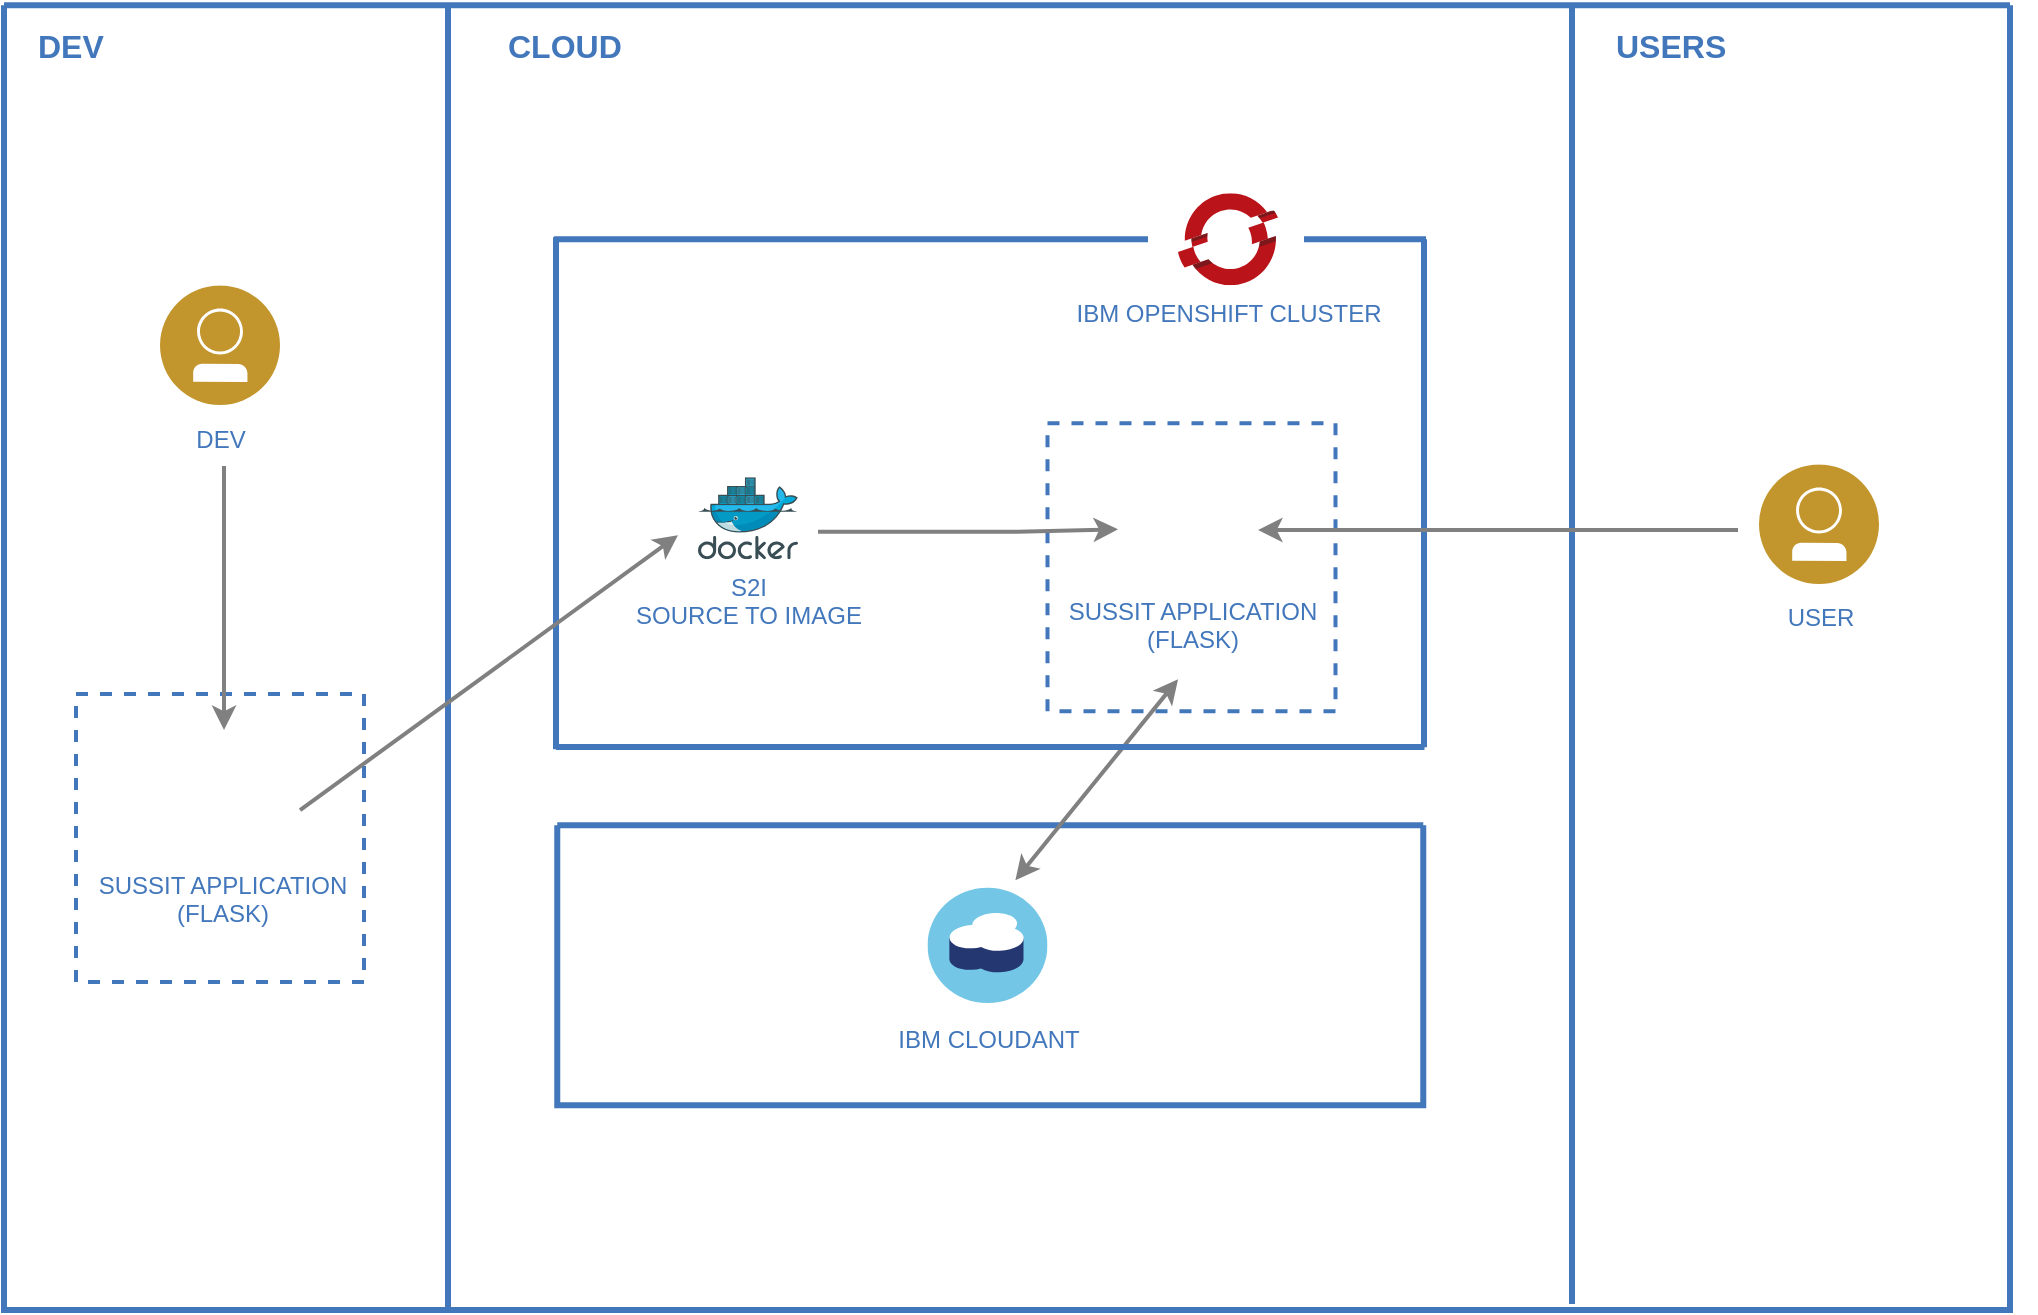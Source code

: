 <mxfile version="15.8.3" type="device"><diagram id="2f404044-711c-603c-8f00-f6bb4c023d3c" name="Page-1"><mxGraphModel dx="1718" dy="943" grid="0" gridSize="10" guides="1" tooltips="1" connect="1" arrows="1" fold="1" page="1" pageScale="1" pageWidth="1169" pageHeight="827" background="none" math="0" shadow="0"><root><mxCell id="0"/><mxCell id="1" parent="0"/><mxCell id="63" value="" style="swimlane;shadow=0;strokeColor=#4277BB;fillColor=#ffffff;fontColor=none;align=right;startSize=0;collapsible=0;noLabel=1;strokeWidth=3;" parent="1" vertex="1"><mxGeometry x="83" y="117.63" width="1003" height="652.37" as="geometry"/></mxCell><mxCell id="102" value="DEV" style="text;html=1;align=left;verticalAlign=middle;fontColor=#4277BB;shadow=0;dashed=0;strokeColor=none;fillColor=none;labelBackgroundColor=none;fontStyle=1;fontSize=16;spacingLeft=5;" parent="63" vertex="1"><mxGeometry x="10" y="10" width="170" height="20" as="geometry"/></mxCell><mxCell id="107" value="CLOUD" style="text;html=1;align=left;verticalAlign=middle;fontColor=#4277BB;shadow=0;dashed=0;strokeColor=none;fillColor=none;labelBackgroundColor=none;fontStyle=1;fontSize=16;spacingLeft=5;" parent="63" vertex="1"><mxGeometry x="244.5" y="10" width="190" height="20" as="geometry"/></mxCell><mxCell id="108" value="USERS" style="text;html=1;align=left;verticalAlign=middle;fontColor=#4277BB;shadow=0;dashed=0;strokeColor=none;fillColor=none;labelBackgroundColor=none;fontStyle=1;fontSize=16;spacingLeft=5;" parent="63" vertex="1"><mxGeometry x="799" y="10" width="217" height="20" as="geometry"/></mxCell><mxCell id="174" value="" style="swimlane;shadow=0;labelBackgroundColor=#007FFF;strokeColor=#4277BB;fillColor=none;gradientColor=none;fontColor=#000000;align=right;collapsible=0;startSize=0;strokeWidth=3;" parent="63" vertex="1"><mxGeometry x="276.63" y="410" width="433" height="140" as="geometry"/></mxCell><mxCell id="Khtu-gHn-NEeZf5oFjHa-241" value="IBM CLOUDANT" style="aspect=fixed;perimeter=ellipsePerimeter;html=1;align=center;shadow=0;dashed=0;fontColor=#4277BB;labelBackgroundColor=#ffffff;fontSize=12;spacingTop=3;image;image=img/lib/ibm/miscellaneous/cloudant.svg;" vertex="1" parent="174"><mxGeometry x="185.12" y="30" width="60" height="60" as="geometry"/></mxCell><mxCell id="200" value="" style="line;strokeWidth=3;direction=south;html=1;shadow=0;labelBackgroundColor=none;fillColor=none;gradientColor=none;fontSize=12;fontColor=#4277BB;align=right;strokeColor=#4277BB;" parent="63" vertex="1"><mxGeometry x="773" y="-0.63" width="22" height="650" as="geometry"/></mxCell><mxCell id="Khtu-gHn-NEeZf5oFjHa-243" value="" style="line;strokeWidth=3;direction=south;html=1;shadow=0;labelBackgroundColor=none;fillColor=none;gradientColor=none;fontSize=12;fontColor=#4277BB;align=right;strokeColor=#4277BB;" vertex="1" parent="63"><mxGeometry x="217" y="1" width="10" height="650" as="geometry"/></mxCell><mxCell id="Khtu-gHn-NEeZf5oFjHa-245" value="IBM OPENSHIFT CLUSTER" style="sketch=0;aspect=fixed;html=1;points=[];align=center;image;fontSize=12;image=img/lib/mscae/OpenShift.svg;fontColor=#4277BB;" vertex="1" parent="63"><mxGeometry x="587" y="94" width="50" height="46" as="geometry"/></mxCell><mxCell id="Khtu-gHn-NEeZf5oFjHa-248" value="" style="line;strokeWidth=3;direction=south;html=1;shadow=0;labelBackgroundColor=none;fillColor=none;gradientColor=none;fontSize=12;fontColor=#4277BB;align=right;strokeColor=#4277BB;rotation=-90;" vertex="1" parent="63"><mxGeometry x="412.5" y="-31.5" width="22" height="297" as="geometry"/></mxCell><mxCell id="Khtu-gHn-NEeZf5oFjHa-249" value="" style="line;strokeWidth=3;direction=south;html=1;shadow=0;labelBackgroundColor=none;fillColor=none;gradientColor=none;fontSize=12;fontColor=#4277BB;align=right;strokeColor=#4277BB;rotation=-90;" vertex="1" parent="63"><mxGeometry x="669.5" y="86.5" width="22" height="61" as="geometry"/></mxCell><mxCell id="Khtu-gHn-NEeZf5oFjHa-250" value="" style="line;strokeWidth=3;direction=south;html=1;shadow=0;labelBackgroundColor=none;fillColor=none;gradientColor=none;fontSize=12;fontColor=#4277BB;align=right;strokeColor=#4277BB;rotation=0;" vertex="1" parent="63"><mxGeometry x="265" y="116" width="22" height="256" as="geometry"/></mxCell><mxCell id="Khtu-gHn-NEeZf5oFjHa-253" value="SUSSIT APPLICATION&lt;br&gt;(FLASK)" style="shape=image;html=1;verticalAlign=top;verticalLabelPosition=bottom;labelBackgroundColor=#ffffff;imageAspect=0;aspect=fixed;image=https://cdn0.iconfinder.com/data/icons/long-shadow-web-icons/512/python-128.png;fontColor=#4277BB;imageBorder=none;" vertex="1" parent="63"><mxGeometry x="567" y="236" width="53.5" height="53.5" as="geometry"/></mxCell><mxCell id="Khtu-gHn-NEeZf5oFjHa-254" value="" style="line;strokeWidth=3;direction=south;html=1;shadow=0;labelBackgroundColor=none;fillColor=none;gradientColor=none;fontSize=12;fontColor=#4277BB;align=right;strokeColor=#4277BB;rotation=0;" vertex="1" parent="63"><mxGeometry x="699" y="117" width="22" height="254" as="geometry"/></mxCell><mxCell id="Khtu-gHn-NEeZf5oFjHa-256" value="" style="whiteSpace=wrap;html=1;aspect=fixed;fontColor=#4277BB;fillColor=none;dashed=1;strokeColor=#4277BB;strokeWidth=2;" vertex="1" parent="63"><mxGeometry x="521.75" y="209" width="144" height="144" as="geometry"/></mxCell><mxCell id="Khtu-gHn-NEeZf5oFjHa-257" value="S2I&lt;br&gt;SOURCE TO IMAGE" style="sketch=0;aspect=fixed;html=1;points=[];align=center;image;fontSize=12;image=img/lib/mscae/Docker.svg;dashed=1;fontColor=#4277BB;strokeColor=#4277BB;strokeWidth=2;fillColor=none;" vertex="1" parent="63"><mxGeometry x="347" y="236" width="50" height="41" as="geometry"/></mxCell><mxCell id="Khtu-gHn-NEeZf5oFjHa-258" value="" style="whiteSpace=wrap;html=1;aspect=fixed;fontColor=#4277BB;fillColor=none;dashed=1;strokeColor=#4277BB;strokeWidth=2;" vertex="1" parent="63"><mxGeometry x="36" y="344.37" width="144" height="144" as="geometry"/></mxCell><mxCell id="Khtu-gHn-NEeZf5oFjHa-259" value="SUSSIT APPLICATION&lt;br&gt;(FLASK)" style="shape=image;html=1;verticalAlign=top;verticalLabelPosition=bottom;labelBackgroundColor=#ffffff;imageAspect=0;aspect=fixed;image=https://cdn0.iconfinder.com/data/icons/long-shadow-web-icons/512/python-128.png;fontColor=#4277BB;imageBorder=none;" vertex="1" parent="63"><mxGeometry x="82.25" y="372.37" width="53.5" height="53.5" as="geometry"/></mxCell><mxCell id="Khtu-gHn-NEeZf5oFjHa-260" value="" style="endArrow=classic;html=1;rounded=0;fontColor=#4277BB;exitX=0.778;exitY=0.403;exitDx=0;exitDy=0;exitPerimeter=0;strokeColor=#808080;strokeWidth=2;" edge="1" parent="63" source="Khtu-gHn-NEeZf5oFjHa-258"><mxGeometry width="50" height="50" relative="1" as="geometry"><mxPoint x="227" y="286" as="sourcePoint"/><mxPoint x="337" y="265" as="targetPoint"/><Array as="points"/></mxGeometry></mxCell><mxCell id="Khtu-gHn-NEeZf5oFjHa-261" value="" style="endArrow=classic;html=1;rounded=0;fontColor=#4277BB;exitX=0.778;exitY=0.403;exitDx=0;exitDy=0;exitPerimeter=0;strokeColor=#808080;strokeWidth=2;" edge="1" parent="63"><mxGeometry width="50" height="50" relative="1" as="geometry"><mxPoint x="407.002" y="263.262" as="sourcePoint"/><mxPoint x="557" y="262" as="targetPoint"/><Array as="points"><mxPoint x="506.97" y="263.23"/></Array></mxGeometry></mxCell><mxCell id="Khtu-gHn-NEeZf5oFjHa-264" value="" style="endArrow=classic;html=1;rounded=0;fontColor=#4277BB;exitX=0.778;exitY=0.403;exitDx=0;exitDy=0;exitPerimeter=0;strokeColor=#808080;strokeWidth=2;entryX=0.732;entryY=-0.041;entryDx=0;entryDy=0;entryPerimeter=0;startArrow=classic;startFill=1;" edge="1" parent="63" target="Khtu-gHn-NEeZf5oFjHa-241"><mxGeometry width="50" height="50" relative="1" as="geometry"><mxPoint x="587.032" y="337.032" as="sourcePoint"/><mxPoint x="777" y="336" as="targetPoint"/><Array as="points"/></mxGeometry></mxCell><mxCell id="Khtu-gHn-NEeZf5oFjHa-266" value="" style="endArrow=classic;html=1;rounded=0;fontColor=#4277BB;strokeColor=#808080;strokeWidth=2;entryX=0.731;entryY=0.371;entryDx=0;entryDy=0;entryPerimeter=0;startArrow=none;" edge="1" parent="63" target="Khtu-gHn-NEeZf5oFjHa-256"><mxGeometry width="50" height="50" relative="1" as="geometry"><mxPoint x="867" y="262.37" as="sourcePoint"/><mxPoint x="1036.97" y="252.48" as="targetPoint"/><Array as="points"/></mxGeometry></mxCell><mxCell id="203" value="USER" style="aspect=fixed;perimeter=ellipsePerimeter;html=1;align=center;shadow=0;dashed=0;image;image=img/lib/ibm/users/user.svg;labelBackgroundColor=#ffffff;strokeColor=#4277BB;strokeWidth=2;fillColor=none;gradientColor=none;fontSize=12;fontColor=#4277BB;spacingTop=3;" parent="63" vertex="1"><mxGeometry x="877.5" y="229.5" width="60" height="60" as="geometry"/></mxCell><mxCell id="Khtu-gHn-NEeZf5oFjHa-268" value="DEV" style="aspect=fixed;perimeter=ellipsePerimeter;html=1;align=center;shadow=0;dashed=0;image;image=img/lib/ibm/users/user.svg;labelBackgroundColor=#ffffff;strokeColor=#4277BB;strokeWidth=2;fillColor=none;gradientColor=none;fontSize=12;fontColor=#4277BB;spacingTop=3;" vertex="1" parent="63"><mxGeometry x="78" y="140" width="60" height="60" as="geometry"/></mxCell><mxCell id="Khtu-gHn-NEeZf5oFjHa-269" value="" style="endArrow=classic;html=1;rounded=0;fontColor=#4277BB;strokeColor=#808080;strokeWidth=2;entryX=0.514;entryY=0.125;entryDx=0;entryDy=0;entryPerimeter=0;" edge="1" parent="63" target="Khtu-gHn-NEeZf5oFjHa-258"><mxGeometry width="50" height="50" relative="1" as="geometry"><mxPoint x="110" y="230.37" as="sourcePoint"/><mxPoint x="244.97" y="190.37" as="targetPoint"/><Array as="points"/></mxGeometry></mxCell><mxCell id="Khtu-gHn-NEeZf5oFjHa-255" value="" style="line;strokeWidth=3;direction=south;html=1;shadow=0;labelBackgroundColor=none;fillColor=none;gradientColor=none;fontSize=12;fontColor=#4277BB;align=right;strokeColor=#4277BB;rotation=-90;" vertex="1" parent="1"><mxGeometry x="565.13" y="271.38" width="22" height="434.25" as="geometry"/></mxCell></root></mxGraphModel></diagram></mxfile>